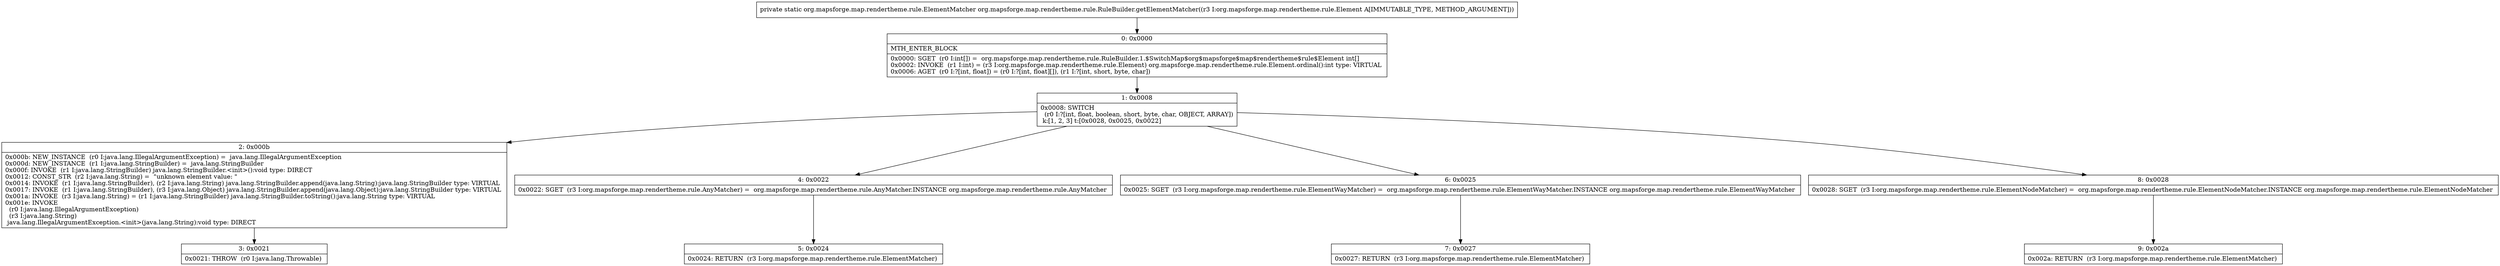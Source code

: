 digraph "CFG fororg.mapsforge.map.rendertheme.rule.RuleBuilder.getElementMatcher(Lorg\/mapsforge\/map\/rendertheme\/rule\/Element;)Lorg\/mapsforge\/map\/rendertheme\/rule\/ElementMatcher;" {
Node_0 [shape=record,label="{0\:\ 0x0000|MTH_ENTER_BLOCK\l|0x0000: SGET  (r0 I:int[]) =  org.mapsforge.map.rendertheme.rule.RuleBuilder.1.$SwitchMap$org$mapsforge$map$rendertheme$rule$Element int[] \l0x0002: INVOKE  (r1 I:int) = (r3 I:org.mapsforge.map.rendertheme.rule.Element) org.mapsforge.map.rendertheme.rule.Element.ordinal():int type: VIRTUAL \l0x0006: AGET  (r0 I:?[int, float]) = (r0 I:?[int, float][]), (r1 I:?[int, short, byte, char]) \l}"];
Node_1 [shape=record,label="{1\:\ 0x0008|0x0008: SWITCH  \l  (r0 I:?[int, float, boolean, short, byte, char, OBJECT, ARRAY])\l k:[1, 2, 3] t:[0x0028, 0x0025, 0x0022] \l}"];
Node_2 [shape=record,label="{2\:\ 0x000b|0x000b: NEW_INSTANCE  (r0 I:java.lang.IllegalArgumentException) =  java.lang.IllegalArgumentException \l0x000d: NEW_INSTANCE  (r1 I:java.lang.StringBuilder) =  java.lang.StringBuilder \l0x000f: INVOKE  (r1 I:java.lang.StringBuilder) java.lang.StringBuilder.\<init\>():void type: DIRECT \l0x0012: CONST_STR  (r2 I:java.lang.String) =  \"unknown element value: \" \l0x0014: INVOKE  (r1 I:java.lang.StringBuilder), (r2 I:java.lang.String) java.lang.StringBuilder.append(java.lang.String):java.lang.StringBuilder type: VIRTUAL \l0x0017: INVOKE  (r1 I:java.lang.StringBuilder), (r3 I:java.lang.Object) java.lang.StringBuilder.append(java.lang.Object):java.lang.StringBuilder type: VIRTUAL \l0x001a: INVOKE  (r3 I:java.lang.String) = (r1 I:java.lang.StringBuilder) java.lang.StringBuilder.toString():java.lang.String type: VIRTUAL \l0x001e: INVOKE  \l  (r0 I:java.lang.IllegalArgumentException)\l  (r3 I:java.lang.String)\l java.lang.IllegalArgumentException.\<init\>(java.lang.String):void type: DIRECT \l}"];
Node_3 [shape=record,label="{3\:\ 0x0021|0x0021: THROW  (r0 I:java.lang.Throwable) \l}"];
Node_4 [shape=record,label="{4\:\ 0x0022|0x0022: SGET  (r3 I:org.mapsforge.map.rendertheme.rule.AnyMatcher) =  org.mapsforge.map.rendertheme.rule.AnyMatcher.INSTANCE org.mapsforge.map.rendertheme.rule.AnyMatcher \l}"];
Node_5 [shape=record,label="{5\:\ 0x0024|0x0024: RETURN  (r3 I:org.mapsforge.map.rendertheme.rule.ElementMatcher) \l}"];
Node_6 [shape=record,label="{6\:\ 0x0025|0x0025: SGET  (r3 I:org.mapsforge.map.rendertheme.rule.ElementWayMatcher) =  org.mapsforge.map.rendertheme.rule.ElementWayMatcher.INSTANCE org.mapsforge.map.rendertheme.rule.ElementWayMatcher \l}"];
Node_7 [shape=record,label="{7\:\ 0x0027|0x0027: RETURN  (r3 I:org.mapsforge.map.rendertheme.rule.ElementMatcher) \l}"];
Node_8 [shape=record,label="{8\:\ 0x0028|0x0028: SGET  (r3 I:org.mapsforge.map.rendertheme.rule.ElementNodeMatcher) =  org.mapsforge.map.rendertheme.rule.ElementNodeMatcher.INSTANCE org.mapsforge.map.rendertheme.rule.ElementNodeMatcher \l}"];
Node_9 [shape=record,label="{9\:\ 0x002a|0x002a: RETURN  (r3 I:org.mapsforge.map.rendertheme.rule.ElementMatcher) \l}"];
MethodNode[shape=record,label="{private static org.mapsforge.map.rendertheme.rule.ElementMatcher org.mapsforge.map.rendertheme.rule.RuleBuilder.getElementMatcher((r3 I:org.mapsforge.map.rendertheme.rule.Element A[IMMUTABLE_TYPE, METHOD_ARGUMENT])) }"];
MethodNode -> Node_0;
Node_0 -> Node_1;
Node_1 -> Node_2;
Node_1 -> Node_4;
Node_1 -> Node_6;
Node_1 -> Node_8;
Node_2 -> Node_3;
Node_4 -> Node_5;
Node_6 -> Node_7;
Node_8 -> Node_9;
}

